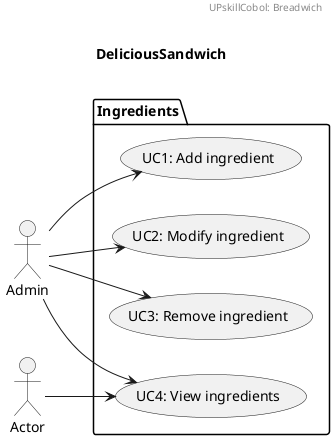 @startuml
left to right direction

header
UPskillCobol: Breadwich
endheader

title \nDeliciousSandwich\n



package Ingredients {
  usecase "UC1: Add ingredient" as UC1
  usecase "UC2: Modify ingredient" as UC2
  usecase "UC3: Remove ingredient" as UC3
  usecase "UC4: View ingredients" as UC4
}

Admin --> UC1
Admin --> UC2
Admin --> UC3
Admin --> UC4
Actor --> UC4
@enduml
